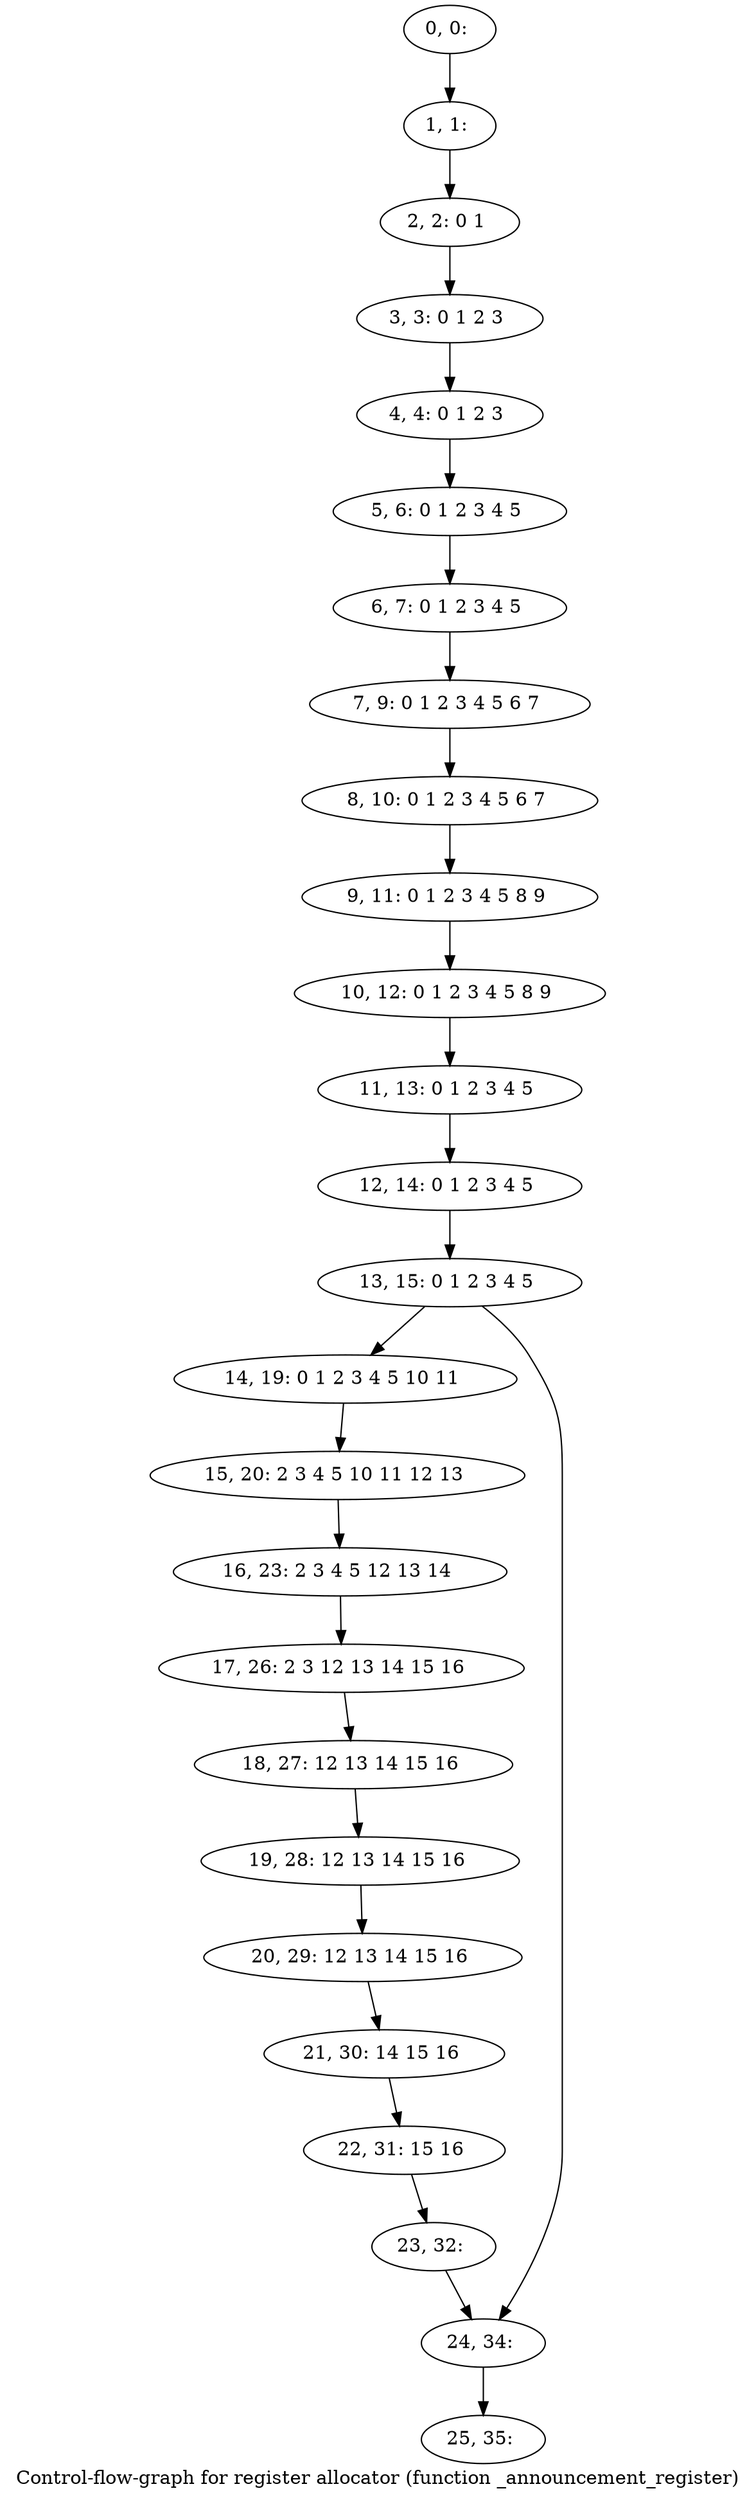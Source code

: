 digraph G {
graph [label="Control-flow-graph for register allocator (function _announcement_register)"]
0[label="0, 0: "];
1[label="1, 1: "];
2[label="2, 2: 0 1 "];
3[label="3, 3: 0 1 2 3 "];
4[label="4, 4: 0 1 2 3 "];
5[label="5, 6: 0 1 2 3 4 5 "];
6[label="6, 7: 0 1 2 3 4 5 "];
7[label="7, 9: 0 1 2 3 4 5 6 7 "];
8[label="8, 10: 0 1 2 3 4 5 6 7 "];
9[label="9, 11: 0 1 2 3 4 5 8 9 "];
10[label="10, 12: 0 1 2 3 4 5 8 9 "];
11[label="11, 13: 0 1 2 3 4 5 "];
12[label="12, 14: 0 1 2 3 4 5 "];
13[label="13, 15: 0 1 2 3 4 5 "];
14[label="14, 19: 0 1 2 3 4 5 10 11 "];
15[label="15, 20: 2 3 4 5 10 11 12 13 "];
16[label="16, 23: 2 3 4 5 12 13 14 "];
17[label="17, 26: 2 3 12 13 14 15 16 "];
18[label="18, 27: 12 13 14 15 16 "];
19[label="19, 28: 12 13 14 15 16 "];
20[label="20, 29: 12 13 14 15 16 "];
21[label="21, 30: 14 15 16 "];
22[label="22, 31: 15 16 "];
23[label="23, 32: "];
24[label="24, 34: "];
25[label="25, 35: "];
0->1 ;
1->2 ;
2->3 ;
3->4 ;
4->5 ;
5->6 ;
6->7 ;
7->8 ;
8->9 ;
9->10 ;
10->11 ;
11->12 ;
12->13 ;
13->14 ;
13->24 ;
14->15 ;
15->16 ;
16->17 ;
17->18 ;
18->19 ;
19->20 ;
20->21 ;
21->22 ;
22->23 ;
23->24 ;
24->25 ;
}
